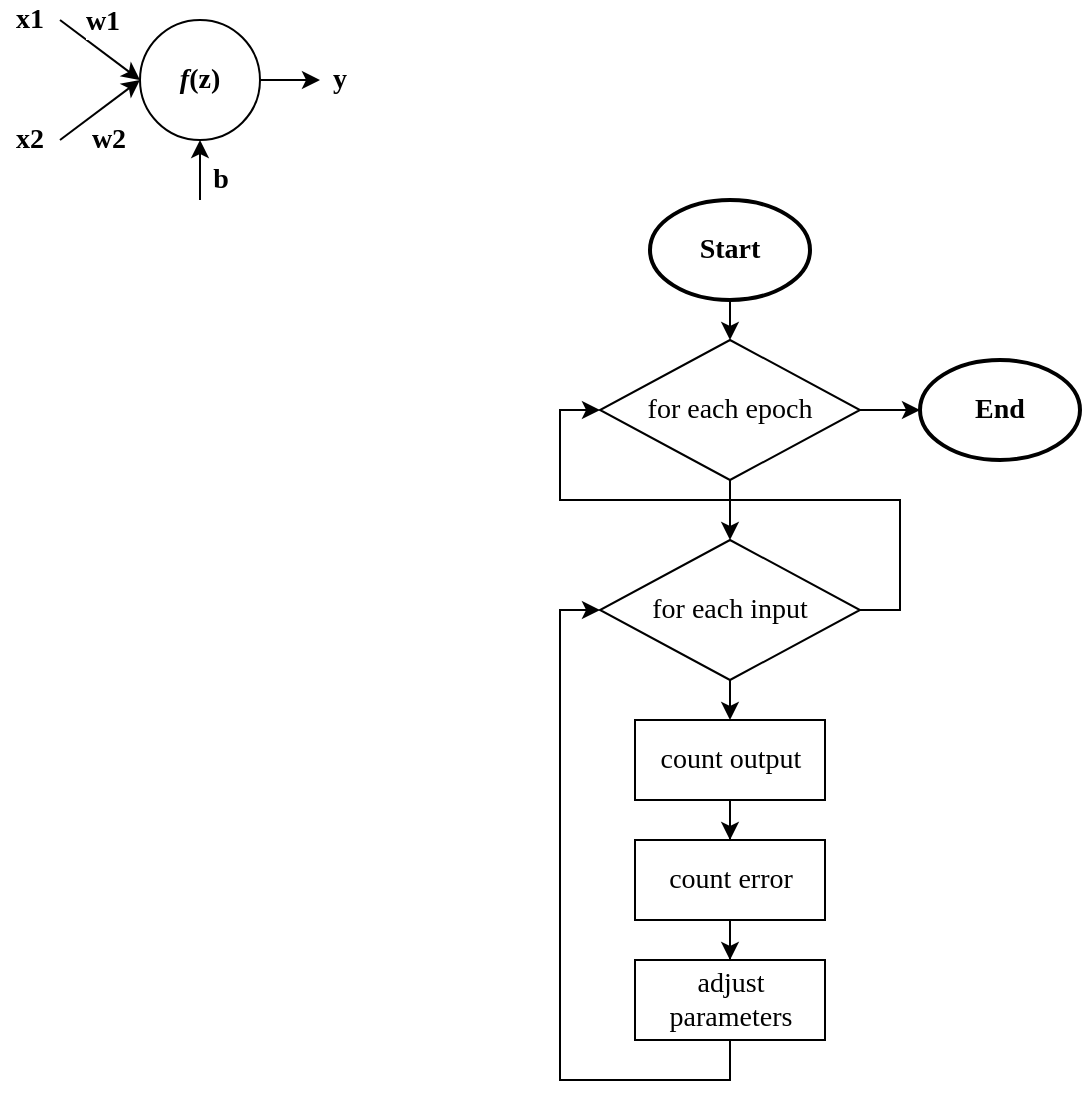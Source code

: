 <mxfile version="24.7.17">
  <diagram name="Stránka-1" id="AMTX95bu_S0ZK2PANM0k">
    <mxGraphModel dx="934" dy="494" grid="1" gridSize="10" guides="1" tooltips="1" connect="1" arrows="1" fold="1" page="1" pageScale="1" pageWidth="827" pageHeight="1169" math="0" shadow="0">
      <root>
        <mxCell id="0" />
        <mxCell id="1" parent="0" />
        <mxCell id="i9pwe_ZCIWaeu2GIBXmg-1" value="&lt;font style=&quot;font-size: 14px;&quot; face=&quot;Times New Roman&quot;&gt;&lt;b&gt;&lt;i&gt;f&lt;/i&gt;(z)&lt;/b&gt;&lt;/font&gt;" style="ellipse;whiteSpace=wrap;html=1;aspect=fixed;" vertex="1" parent="1">
          <mxGeometry x="170" y="130" width="60" height="60" as="geometry" />
        </mxCell>
        <mxCell id="i9pwe_ZCIWaeu2GIBXmg-2" value="" style="endArrow=classic;html=1;rounded=0;entryX=0;entryY=0.5;entryDx=0;entryDy=0;exitX=1;exitY=0.5;exitDx=0;exitDy=0;" edge="1" parent="1" source="i9pwe_ZCIWaeu2GIBXmg-7" target="i9pwe_ZCIWaeu2GIBXmg-1">
          <mxGeometry width="50" height="50" relative="1" as="geometry">
            <mxPoint x="120" y="210" as="sourcePoint" />
            <mxPoint x="200" y="200" as="targetPoint" />
          </mxGeometry>
        </mxCell>
        <mxCell id="i9pwe_ZCIWaeu2GIBXmg-9" value="&lt;font style=&quot;font-size: 14px;&quot; face=&quot;Times New Roman&quot;&gt;&lt;b&gt;w2&lt;/b&gt;&lt;/font&gt;" style="edgeLabel;html=1;align=center;verticalAlign=middle;resizable=0;points=[];" vertex="1" connectable="0" parent="i9pwe_ZCIWaeu2GIBXmg-2">
          <mxGeometry x="0.235" y="-2" relative="1" as="geometry">
            <mxPoint x="-2" y="17" as="offset" />
          </mxGeometry>
        </mxCell>
        <mxCell id="i9pwe_ZCIWaeu2GIBXmg-3" value="" style="endArrow=classic;html=1;rounded=0;entryX=0;entryY=0.5;entryDx=0;entryDy=0;exitX=1;exitY=0.5;exitDx=0;exitDy=0;" edge="1" parent="1" source="i9pwe_ZCIWaeu2GIBXmg-6" target="i9pwe_ZCIWaeu2GIBXmg-1">
          <mxGeometry width="50" height="50" relative="1" as="geometry">
            <mxPoint x="120" y="160" as="sourcePoint" />
            <mxPoint x="80" y="70" as="targetPoint" />
          </mxGeometry>
        </mxCell>
        <mxCell id="i9pwe_ZCIWaeu2GIBXmg-8" value="&lt;font style=&quot;font-size: 14px;&quot; face=&quot;Times New Roman&quot;&gt;&lt;b&gt;w1&lt;/b&gt;&lt;/font&gt;" style="edgeLabel;html=1;align=center;verticalAlign=middle;resizable=0;points=[];" vertex="1" connectable="0" parent="i9pwe_ZCIWaeu2GIBXmg-3">
          <mxGeometry x="-0.023" y="3" relative="1" as="geometry">
            <mxPoint x="-1" y="-12" as="offset" />
          </mxGeometry>
        </mxCell>
        <mxCell id="i9pwe_ZCIWaeu2GIBXmg-4" value="" style="endArrow=classic;html=1;rounded=0;entryX=0.5;entryY=1;entryDx=0;entryDy=0;" edge="1" parent="1" target="i9pwe_ZCIWaeu2GIBXmg-1">
          <mxGeometry width="50" height="50" relative="1" as="geometry">
            <mxPoint x="200" y="220" as="sourcePoint" />
            <mxPoint x="310" y="70" as="targetPoint" />
          </mxGeometry>
        </mxCell>
        <mxCell id="i9pwe_ZCIWaeu2GIBXmg-10" value="&lt;font style=&quot;font-size: 14px;&quot; face=&quot;Times New Roman&quot;&gt;&lt;b&gt;b&lt;/b&gt;&lt;/font&gt;" style="edgeLabel;html=1;align=center;verticalAlign=middle;resizable=0;points=[];" vertex="1" connectable="0" parent="i9pwe_ZCIWaeu2GIBXmg-4">
          <mxGeometry x="-0.269" y="-2" relative="1" as="geometry">
            <mxPoint x="8" y="1" as="offset" />
          </mxGeometry>
        </mxCell>
        <mxCell id="i9pwe_ZCIWaeu2GIBXmg-6" value="x1" style="text;html=1;align=center;verticalAlign=middle;whiteSpace=wrap;rounded=0;fontFamily=Times New Roman;fontSize=14;fontStyle=1" vertex="1" parent="1">
          <mxGeometry x="100" y="120" width="30" height="20" as="geometry" />
        </mxCell>
        <mxCell id="i9pwe_ZCIWaeu2GIBXmg-7" value="x2" style="text;html=1;align=center;verticalAlign=middle;whiteSpace=wrap;rounded=0;fontFamily=Times New Roman;fontSize=14;fontStyle=1" vertex="1" parent="1">
          <mxGeometry x="100" y="180" width="30" height="20" as="geometry" />
        </mxCell>
        <mxCell id="i9pwe_ZCIWaeu2GIBXmg-12" value="" style="endArrow=classic;html=1;rounded=0;exitX=1;exitY=0.5;exitDx=0;exitDy=0;entryX=0;entryY=0.5;entryDx=0;entryDy=0;" edge="1" parent="1" source="i9pwe_ZCIWaeu2GIBXmg-1" target="i9pwe_ZCIWaeu2GIBXmg-11">
          <mxGeometry width="50" height="50" relative="1" as="geometry">
            <mxPoint x="200" y="140" as="sourcePoint" />
            <mxPoint x="270" y="170" as="targetPoint" />
          </mxGeometry>
        </mxCell>
        <mxCell id="i9pwe_ZCIWaeu2GIBXmg-11" value="&lt;font style=&quot;font-size: 14px;&quot; face=&quot;Times New Roman&quot;&gt;&lt;b&gt;y&lt;/b&gt;&lt;/font&gt;" style="text;html=1;align=center;verticalAlign=middle;whiteSpace=wrap;rounded=0;" vertex="1" parent="1">
          <mxGeometry x="260" y="150" width="20" height="20" as="geometry" />
        </mxCell>
        <mxCell id="i9pwe_ZCIWaeu2GIBXmg-31" style="edgeStyle=orthogonalEdgeStyle;rounded=0;orthogonalLoop=1;jettySize=auto;html=1;exitX=0.5;exitY=1;exitDx=0;exitDy=0;entryX=0.5;entryY=0;entryDx=0;entryDy=0;" edge="1" parent="1" source="i9pwe_ZCIWaeu2GIBXmg-15" target="i9pwe_ZCIWaeu2GIBXmg-29">
          <mxGeometry relative="1" as="geometry" />
        </mxCell>
        <mxCell id="i9pwe_ZCIWaeu2GIBXmg-34" style="edgeStyle=orthogonalEdgeStyle;rounded=0;orthogonalLoop=1;jettySize=auto;html=1;exitX=1;exitY=0.5;exitDx=0;exitDy=0;entryX=0;entryY=0.5;entryDx=0;entryDy=0;" edge="1" parent="1" source="i9pwe_ZCIWaeu2GIBXmg-15" target="i9pwe_ZCIWaeu2GIBXmg-28">
          <mxGeometry relative="1" as="geometry" />
        </mxCell>
        <mxCell id="i9pwe_ZCIWaeu2GIBXmg-15" value="for each epoch" style="rhombus;whiteSpace=wrap;html=1;fontFamily=Times New Roman;fontSize=14;" vertex="1" parent="1">
          <mxGeometry x="400" y="290" width="130" height="70" as="geometry" />
        </mxCell>
        <mxCell id="i9pwe_ZCIWaeu2GIBXmg-27" style="edgeStyle=orthogonalEdgeStyle;rounded=0;orthogonalLoop=1;jettySize=auto;html=1;exitX=0.5;exitY=1;exitDx=0;exitDy=0;entryX=0.5;entryY=0;entryDx=0;entryDy=0;" edge="1" parent="1" source="i9pwe_ZCIWaeu2GIBXmg-16" target="i9pwe_ZCIWaeu2GIBXmg-15">
          <mxGeometry relative="1" as="geometry" />
        </mxCell>
        <mxCell id="i9pwe_ZCIWaeu2GIBXmg-16" value="Start" style="ellipse;whiteSpace=wrap;html=1;fontFamily=Times New Roman;fontSize=14;fontStyle=1;strokeWidth=2;" vertex="1" parent="1">
          <mxGeometry x="425" y="220" width="80" height="50" as="geometry" />
        </mxCell>
        <mxCell id="i9pwe_ZCIWaeu2GIBXmg-24" style="edgeStyle=orthogonalEdgeStyle;rounded=0;orthogonalLoop=1;jettySize=auto;html=1;" edge="1" parent="1" source="i9pwe_ZCIWaeu2GIBXmg-17" target="i9pwe_ZCIWaeu2GIBXmg-21">
          <mxGeometry relative="1" as="geometry" />
        </mxCell>
        <mxCell id="i9pwe_ZCIWaeu2GIBXmg-17" value="count output" style="rounded=0;whiteSpace=wrap;html=1;fontFamily=Times New Roman;fontSize=14;" vertex="1" parent="1">
          <mxGeometry x="417.5" y="480" width="95" height="40" as="geometry" />
        </mxCell>
        <mxCell id="i9pwe_ZCIWaeu2GIBXmg-25" style="edgeStyle=orthogonalEdgeStyle;rounded=0;orthogonalLoop=1;jettySize=auto;html=1;exitX=0.5;exitY=1;exitDx=0;exitDy=0;" edge="1" parent="1" source="i9pwe_ZCIWaeu2GIBXmg-21" target="i9pwe_ZCIWaeu2GIBXmg-22">
          <mxGeometry relative="1" as="geometry" />
        </mxCell>
        <mxCell id="i9pwe_ZCIWaeu2GIBXmg-21" value="count error" style="rounded=0;whiteSpace=wrap;html=1;fontFamily=Times New Roman;fontSize=14;" vertex="1" parent="1">
          <mxGeometry x="417.5" y="540" width="95" height="40" as="geometry" />
        </mxCell>
        <mxCell id="i9pwe_ZCIWaeu2GIBXmg-32" style="edgeStyle=orthogonalEdgeStyle;rounded=0;orthogonalLoop=1;jettySize=auto;html=1;exitX=0.5;exitY=1;exitDx=0;exitDy=0;entryX=0;entryY=0.5;entryDx=0;entryDy=0;" edge="1" parent="1" source="i9pwe_ZCIWaeu2GIBXmg-22" target="i9pwe_ZCIWaeu2GIBXmg-29">
          <mxGeometry relative="1" as="geometry" />
        </mxCell>
        <mxCell id="i9pwe_ZCIWaeu2GIBXmg-22" value="adjust parameters" style="rounded=0;whiteSpace=wrap;html=1;fontFamily=Times New Roman;fontSize=14;" vertex="1" parent="1">
          <mxGeometry x="417.5" y="600" width="95" height="40" as="geometry" />
        </mxCell>
        <mxCell id="i9pwe_ZCIWaeu2GIBXmg-28" value="End" style="ellipse;whiteSpace=wrap;html=1;fontFamily=Times New Roman;fontSize=14;fontStyle=1;strokeWidth=2;" vertex="1" parent="1">
          <mxGeometry x="560" y="300" width="80" height="50" as="geometry" />
        </mxCell>
        <mxCell id="i9pwe_ZCIWaeu2GIBXmg-30" style="edgeStyle=orthogonalEdgeStyle;rounded=0;orthogonalLoop=1;jettySize=auto;html=1;exitX=0.5;exitY=1;exitDx=0;exitDy=0;entryX=0.5;entryY=0;entryDx=0;entryDy=0;" edge="1" parent="1" source="i9pwe_ZCIWaeu2GIBXmg-29" target="i9pwe_ZCIWaeu2GIBXmg-17">
          <mxGeometry relative="1" as="geometry" />
        </mxCell>
        <mxCell id="i9pwe_ZCIWaeu2GIBXmg-33" style="edgeStyle=orthogonalEdgeStyle;rounded=0;orthogonalLoop=1;jettySize=auto;html=1;exitX=1;exitY=0.5;exitDx=0;exitDy=0;entryX=0;entryY=0.5;entryDx=0;entryDy=0;" edge="1" parent="1" source="i9pwe_ZCIWaeu2GIBXmg-29" target="i9pwe_ZCIWaeu2GIBXmg-15">
          <mxGeometry relative="1" as="geometry" />
        </mxCell>
        <mxCell id="i9pwe_ZCIWaeu2GIBXmg-29" value="for each input" style="rhombus;whiteSpace=wrap;html=1;fontFamily=Times New Roman;fontSize=14;" vertex="1" parent="1">
          <mxGeometry x="400" y="390" width="130" height="70" as="geometry" />
        </mxCell>
      </root>
    </mxGraphModel>
  </diagram>
</mxfile>
